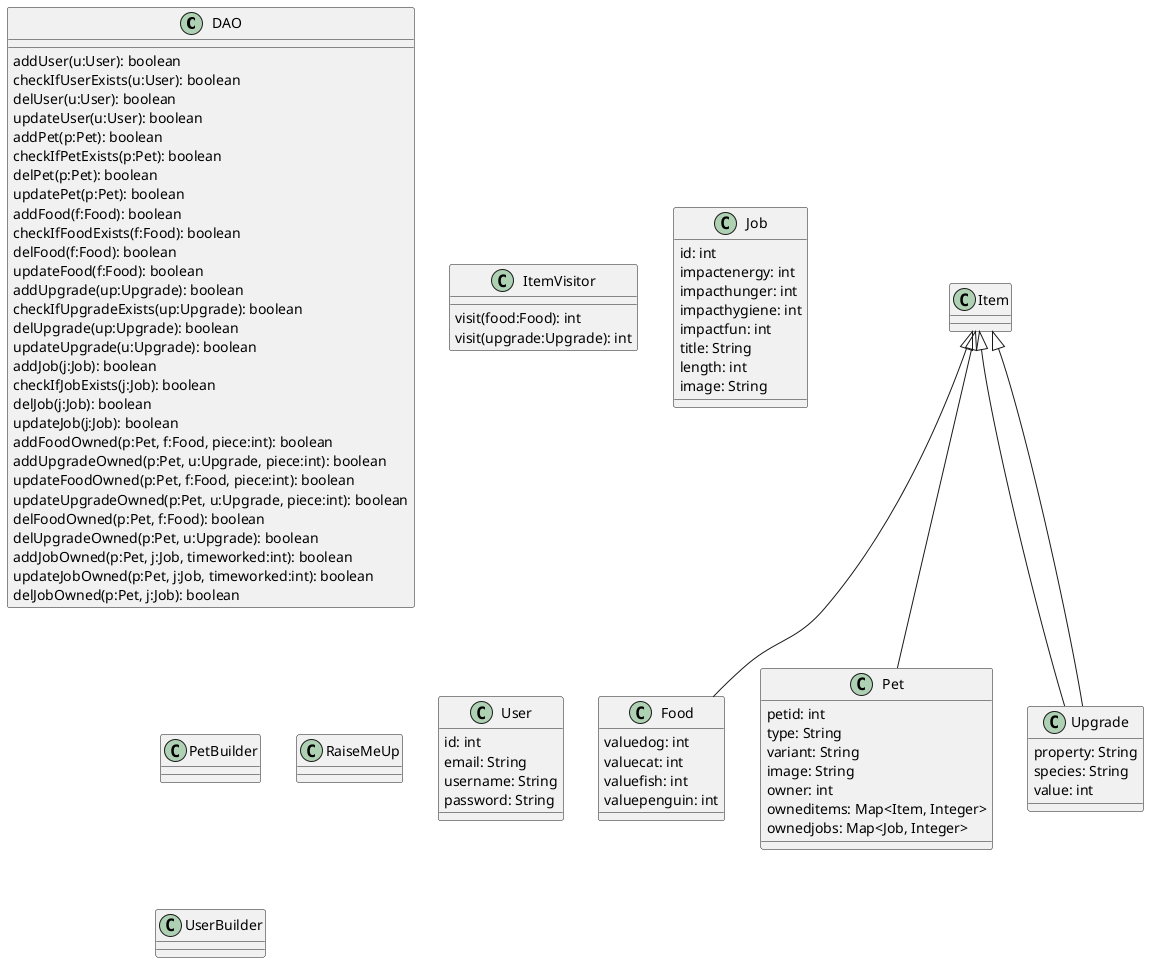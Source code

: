 @startuml

class DAO {
  addUser(u:User): boolean
  checkIfUserExists(u:User): boolean
  delUser(u:User): boolean
  updateUser(u:User): boolean
  addPet(p:Pet): boolean
  checkIfPetExists(p:Pet): boolean
  delPet(p:Pet): boolean
  updatePet(p:Pet): boolean
  addFood(f:Food): boolean
  checkIfFoodExists(f:Food): boolean
  delFood(f:Food): boolean
  updateFood(f:Food): boolean
  addUpgrade(up:Upgrade): boolean
  checkIfUpgradeExists(up:Upgrade): boolean
  delUpgrade(up:Upgrade): boolean
  updateUpgrade(u:Upgrade): boolean
  addJob(j:Job): boolean
  checkIfJobExists(j:Job): boolean
  delJob(j:Job): boolean
  updateJob(j:Job): boolean
  addFoodOwned(p:Pet, f:Food, piece:int): boolean
  addUpgradeOwned(p:Pet, u:Upgrade, piece:int): boolean
  updateFoodOwned(p:Pet, f:Food, piece:int): boolean
  updateUpgradeOwned(p:Pet, u:Upgrade, piece:int): boolean
  delFoodOwned(p:Pet, f:Food): boolean
  delUpgradeOwned(p:Pet, u:Upgrade): boolean
  addJobOwned(p:Pet, j:Job, timeworked:int): boolean
  updateJobOwned(p:Pet, j:Job, timeworked:int): boolean
  delJobOwned(p:Pet, j:Job): boolean
}

class Food {
  valuedog: int
  valuecat: int
  valuefish: int
  valuepenguin: int
}

Item <|-- Food

class ItemVisitor {
  visit(food:Food): int
  visit(upgrade:Upgrade): int
}

class Job {
  id: int
  impactenergy: int
  impacthunger: int
  impacthygiene: int
  impactfun: int
  title: String
  length: int
  image: String
}

class Pet extends Item {
  petid: int
  type: String
  variant: String
  image: String
  owner: int
  owneditems: Map<Item, Integer>
  ownedjobs: Map<Job, Integer>
}

class PetBuilder {
}

class RaiseMeUp {
}

class Upgrade extends Item {
  property: String
  species: String
  value: int
}

Item <|-- Upgrade

class User {
  id: int
  email: String
  username: String
  password: String
}

class UserBuilder {
}

@enduml

